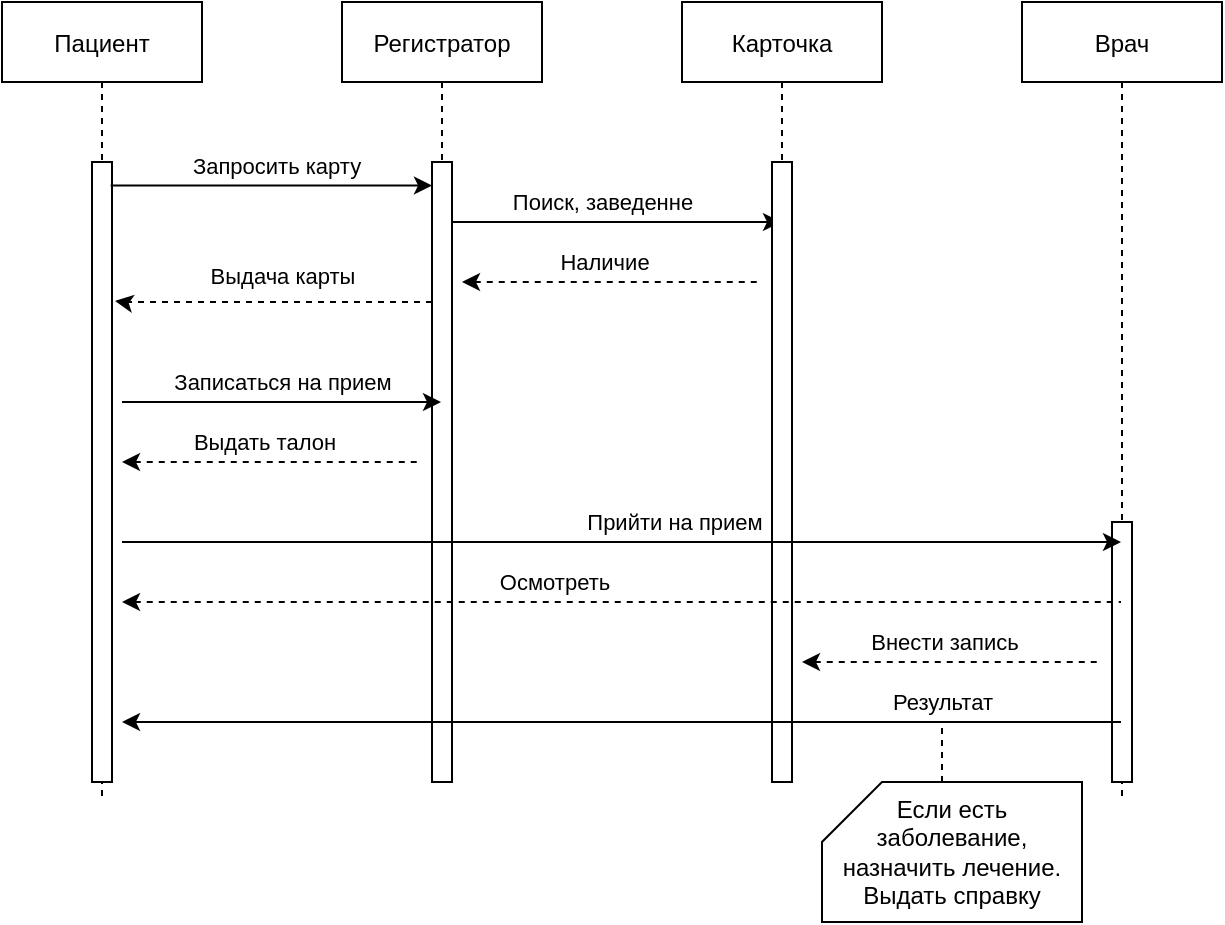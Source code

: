<mxfile version="20.5.1" type="device"><diagram id="5j0XdQiY-tpbhVOWdFg5" name="Страница 1"><mxGraphModel dx="1635" dy="902" grid="1" gridSize="10" guides="1" tooltips="1" connect="1" arrows="1" fold="1" page="1" pageScale="1" pageWidth="827" pageHeight="1169" math="0" shadow="0"><root><mxCell id="0"/><mxCell id="1" parent="0"/><mxCell id="xkMLdlBJBGifV6aCtXaW-1" value="Пациент" style="shape=umlLifeline;perimeter=lifelinePerimeter;container=1;collapsible=0;recursiveResize=0;rounded=0;shadow=0;strokeWidth=1;" vertex="1" parent="1"><mxGeometry x="60" y="80" width="100" height="400" as="geometry"/></mxCell><mxCell id="xkMLdlBJBGifV6aCtXaW-2" value="" style="points=[];perimeter=orthogonalPerimeter;rounded=0;shadow=0;strokeWidth=1;" vertex="1" parent="xkMLdlBJBGifV6aCtXaW-1"><mxGeometry x="45" y="80" width="10" height="310" as="geometry"/></mxCell><mxCell id="xkMLdlBJBGifV6aCtXaW-3" value="Врач" style="shape=umlLifeline;perimeter=lifelinePerimeter;container=1;collapsible=0;recursiveResize=0;rounded=0;shadow=0;strokeWidth=1;" vertex="1" parent="1"><mxGeometry x="570" y="80" width="100" height="400" as="geometry"/></mxCell><mxCell id="xkMLdlBJBGifV6aCtXaW-4" value="" style="points=[];perimeter=orthogonalPerimeter;rounded=0;shadow=0;strokeWidth=1;" vertex="1" parent="xkMLdlBJBGifV6aCtXaW-3"><mxGeometry x="45" y="260" width="10" height="130" as="geometry"/></mxCell><mxCell id="xkMLdlBJBGifV6aCtXaW-21" value="Регистратор" style="shape=umlLifeline;perimeter=lifelinePerimeter;container=1;collapsible=0;recursiveResize=0;rounded=0;shadow=0;strokeWidth=1;" vertex="1" parent="1"><mxGeometry x="230" y="80" width="100" height="390" as="geometry"/></mxCell><mxCell id="xkMLdlBJBGifV6aCtXaW-22" value="" style="points=[];perimeter=orthogonalPerimeter;rounded=0;shadow=0;strokeWidth=1;" vertex="1" parent="xkMLdlBJBGifV6aCtXaW-21"><mxGeometry x="45" y="80" width="10" height="310" as="geometry"/></mxCell><mxCell id="xkMLdlBJBGifV6aCtXaW-27" value="" style="endArrow=classic;html=1;rounded=0;" edge="1" parent="xkMLdlBJBGifV6aCtXaW-21" target="xkMLdlBJBGifV6aCtXaW-23"><mxGeometry width="50" height="50" relative="1" as="geometry"><mxPoint x="55" y="110" as="sourcePoint"/><mxPoint x="105" y="60" as="targetPoint"/></mxGeometry></mxCell><mxCell id="xkMLdlBJBGifV6aCtXaW-28" value="Поиск, заведенне" style="edgeLabel;html=1;align=center;verticalAlign=middle;resizable=0;points=[];" vertex="1" connectable="0" parent="xkMLdlBJBGifV6aCtXaW-27"><mxGeometry x="0.201" y="4" relative="1" as="geometry"><mxPoint x="-24" y="-6" as="offset"/></mxGeometry></mxCell><mxCell id="xkMLdlBJBGifV6aCtXaW-23" value="Карточка" style="shape=umlLifeline;perimeter=lifelinePerimeter;container=1;collapsible=0;recursiveResize=0;rounded=0;shadow=0;strokeWidth=1;" vertex="1" parent="1"><mxGeometry x="400" y="80" width="100" height="390" as="geometry"/></mxCell><mxCell id="xkMLdlBJBGifV6aCtXaW-24" value="" style="points=[];perimeter=orthogonalPerimeter;rounded=0;shadow=0;strokeWidth=1;" vertex="1" parent="xkMLdlBJBGifV6aCtXaW-23"><mxGeometry x="45" y="80" width="10" height="310" as="geometry"/></mxCell><mxCell id="xkMLdlBJBGifV6aCtXaW-25" value="" style="endArrow=classic;html=1;rounded=0;exitX=0.934;exitY=0.038;exitDx=0;exitDy=0;exitPerimeter=0;" edge="1" parent="1" source="xkMLdlBJBGifV6aCtXaW-2" target="xkMLdlBJBGifV6aCtXaW-22"><mxGeometry width="50" height="50" relative="1" as="geometry"><mxPoint x="115" y="210" as="sourcePoint"/><mxPoint x="280" y="200" as="targetPoint"/></mxGeometry></mxCell><mxCell id="xkMLdlBJBGifV6aCtXaW-26" value="Запросить карту" style="edgeLabel;html=1;align=center;verticalAlign=middle;resizable=0;points=[];" vertex="1" connectable="0" parent="xkMLdlBJBGifV6aCtXaW-25"><mxGeometry x="0.14" y="1" relative="1" as="geometry"><mxPoint x="-9" y="-9" as="offset"/></mxGeometry></mxCell><mxCell id="xkMLdlBJBGifV6aCtXaW-30" value="" style="endArrow=none;dashed=1;html=1;rounded=0;startArrow=classic;startFill=1;" edge="1" parent="1"><mxGeometry width="50" height="50" relative="1" as="geometry"><mxPoint x="290" y="220" as="sourcePoint"/><mxPoint x="440" y="220" as="targetPoint"/></mxGeometry></mxCell><mxCell id="xkMLdlBJBGifV6aCtXaW-31" value="Наличие" style="edgeLabel;html=1;align=center;verticalAlign=middle;resizable=0;points=[];" vertex="1" connectable="0" parent="xkMLdlBJBGifV6aCtXaW-30"><mxGeometry x="-0.17" relative="1" as="geometry"><mxPoint x="8" y="-10" as="offset"/></mxGeometry></mxCell><mxCell id="xkMLdlBJBGifV6aCtXaW-32" value="" style="endArrow=classic;html=1;rounded=0;entryX=1.156;entryY=0.224;entryDx=0;entryDy=0;entryPerimeter=0;dashed=1;" edge="1" parent="1" source="xkMLdlBJBGifV6aCtXaW-22" target="xkMLdlBJBGifV6aCtXaW-2"><mxGeometry width="50" height="50" relative="1" as="geometry"><mxPoint x="270" y="243" as="sourcePoint"/><mxPoint x="230" y="240" as="targetPoint"/><Array as="points"><mxPoint x="230" y="230"/><mxPoint x="120" y="230"/></Array></mxGeometry></mxCell><mxCell id="xkMLdlBJBGifV6aCtXaW-34" value="Выдача карты" style="edgeLabel;html=1;align=center;verticalAlign=middle;resizable=0;points=[];" vertex="1" connectable="0" parent="xkMLdlBJBGifV6aCtXaW-32"><mxGeometry x="-0.308" y="-1" relative="1" as="geometry"><mxPoint x="-20" y="-12" as="offset"/></mxGeometry></mxCell><mxCell id="xkMLdlBJBGifV6aCtXaW-35" value="" style="endArrow=classic;html=1;rounded=0;" edge="1" parent="1" target="xkMLdlBJBGifV6aCtXaW-21"><mxGeometry width="50" height="50" relative="1" as="geometry"><mxPoint x="120" y="280" as="sourcePoint"/><mxPoint x="170" y="280" as="targetPoint"/></mxGeometry></mxCell><mxCell id="xkMLdlBJBGifV6aCtXaW-36" value="Записаться на прием" style="edgeLabel;html=1;align=center;verticalAlign=middle;resizable=0;points=[];" vertex="1" connectable="0" parent="xkMLdlBJBGifV6aCtXaW-35"><mxGeometry x="0.201" y="-4" relative="1" as="geometry"><mxPoint x="-16" y="-14" as="offset"/></mxGeometry></mxCell><mxCell id="xkMLdlBJBGifV6aCtXaW-37" value="" style="endArrow=none;dashed=1;html=1;rounded=0;startArrow=classic;startFill=1;" edge="1" parent="1"><mxGeometry width="50" height="50" relative="1" as="geometry"><mxPoint x="120" y="310" as="sourcePoint"/><mxPoint x="270" y="310" as="targetPoint"/></mxGeometry></mxCell><mxCell id="xkMLdlBJBGifV6aCtXaW-38" value="Выдать талон" style="edgeLabel;html=1;align=center;verticalAlign=middle;resizable=0;points=[];" vertex="1" connectable="0" parent="xkMLdlBJBGifV6aCtXaW-37"><mxGeometry x="-0.17" relative="1" as="geometry"><mxPoint x="8" y="-10" as="offset"/></mxGeometry></mxCell><mxCell id="xkMLdlBJBGifV6aCtXaW-39" value="" style="endArrow=classic;html=1;rounded=0;" edge="1" parent="1" target="xkMLdlBJBGifV6aCtXaW-3"><mxGeometry width="50" height="50" relative="1" as="geometry"><mxPoint x="120" y="350" as="sourcePoint"/><mxPoint x="285" y="350" as="targetPoint"/></mxGeometry></mxCell><mxCell id="xkMLdlBJBGifV6aCtXaW-40" value="Прийти на прием" style="edgeLabel;html=1;align=center;verticalAlign=middle;resizable=0;points=[];" vertex="1" connectable="0" parent="xkMLdlBJBGifV6aCtXaW-39"><mxGeometry x="0.14" y="1" relative="1" as="geometry"><mxPoint x="-9" y="-9" as="offset"/></mxGeometry></mxCell><mxCell id="xkMLdlBJBGifV6aCtXaW-42" value="" style="endArrow=none;dashed=1;html=1;rounded=0;startArrow=classic;startFill=1;" edge="1" parent="1" target="xkMLdlBJBGifV6aCtXaW-3"><mxGeometry width="50" height="50" relative="1" as="geometry"><mxPoint x="120" y="380" as="sourcePoint"/><mxPoint x="270" y="380" as="targetPoint"/></mxGeometry></mxCell><mxCell id="xkMLdlBJBGifV6aCtXaW-43" value="Осмотреть" style="edgeLabel;html=1;align=center;verticalAlign=middle;resizable=0;points=[];" vertex="1" connectable="0" parent="xkMLdlBJBGifV6aCtXaW-42"><mxGeometry x="-0.17" relative="1" as="geometry"><mxPoint x="8" y="-10" as="offset"/></mxGeometry></mxCell><mxCell id="xkMLdlBJBGifV6aCtXaW-47" value="" style="endArrow=none;dashed=1;html=1;rounded=0;startArrow=classic;startFill=1;" edge="1" parent="1"><mxGeometry width="50" height="50" relative="1" as="geometry"><mxPoint x="460" y="410" as="sourcePoint"/><mxPoint x="610" y="410" as="targetPoint"/></mxGeometry></mxCell><mxCell id="xkMLdlBJBGifV6aCtXaW-48" value="Внести запись" style="edgeLabel;html=1;align=center;verticalAlign=middle;resizable=0;points=[];" vertex="1" connectable="0" parent="xkMLdlBJBGifV6aCtXaW-47"><mxGeometry x="-0.17" relative="1" as="geometry"><mxPoint x="8" y="-10" as="offset"/></mxGeometry></mxCell><mxCell id="xkMLdlBJBGifV6aCtXaW-45" value="" style="endArrow=none;html=1;rounded=0;startArrow=classic;startFill=1;" edge="1" parent="1"><mxGeometry width="50" height="50" relative="1" as="geometry"><mxPoint x="120" y="440" as="sourcePoint"/><mxPoint x="619.5" y="440" as="targetPoint"/></mxGeometry></mxCell><mxCell id="xkMLdlBJBGifV6aCtXaW-50" value="Результат" style="edgeLabel;html=1;align=center;verticalAlign=middle;resizable=0;points=[];" vertex="1" connectable="0" parent="xkMLdlBJBGifV6aCtXaW-45"><mxGeometry x="0.613" relative="1" as="geometry"><mxPoint x="7" y="-10" as="offset"/></mxGeometry></mxCell><mxCell id="xkMLdlBJBGifV6aCtXaW-51" value="Если есть заболевание, назначить лечение. Выдать справку" style="shape=card;whiteSpace=wrap;html=1;" vertex="1" parent="1"><mxGeometry x="470" y="470" width="130" height="70" as="geometry"/></mxCell><mxCell id="xkMLdlBJBGifV6aCtXaW-52" value="" style="endArrow=none;dashed=1;html=1;rounded=0;" edge="1" parent="1"><mxGeometry width="50" height="50" relative="1" as="geometry"><mxPoint x="530" y="470" as="sourcePoint"/><mxPoint x="530" y="440" as="targetPoint"/></mxGeometry></mxCell></root></mxGraphModel></diagram></mxfile>